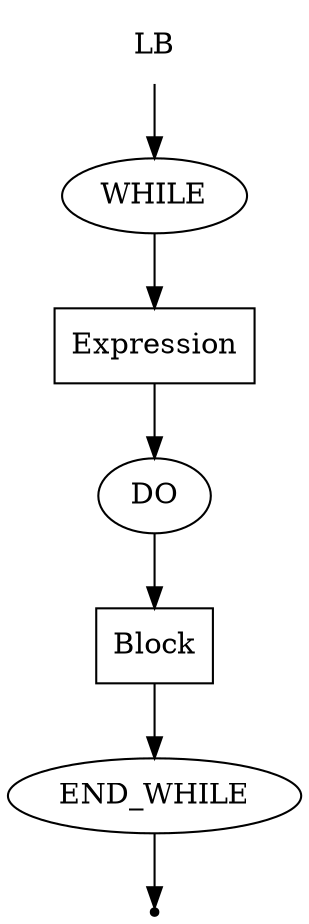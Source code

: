 digraph LB {
  start [label="LB" shape=plaintext];
  A [label="WHILE" shape=oval];
  B [label="Expression" shape=box];
  C [label="DO" shape=oval];
  D [label="Block" shape=box];
  E [label="END_WHILE" shape=oval];
  end [label="" shape=point];
  start -> A;
  A -> B;
  B -> C;
  C -> D;
  D -> E;
  E -> end;
}